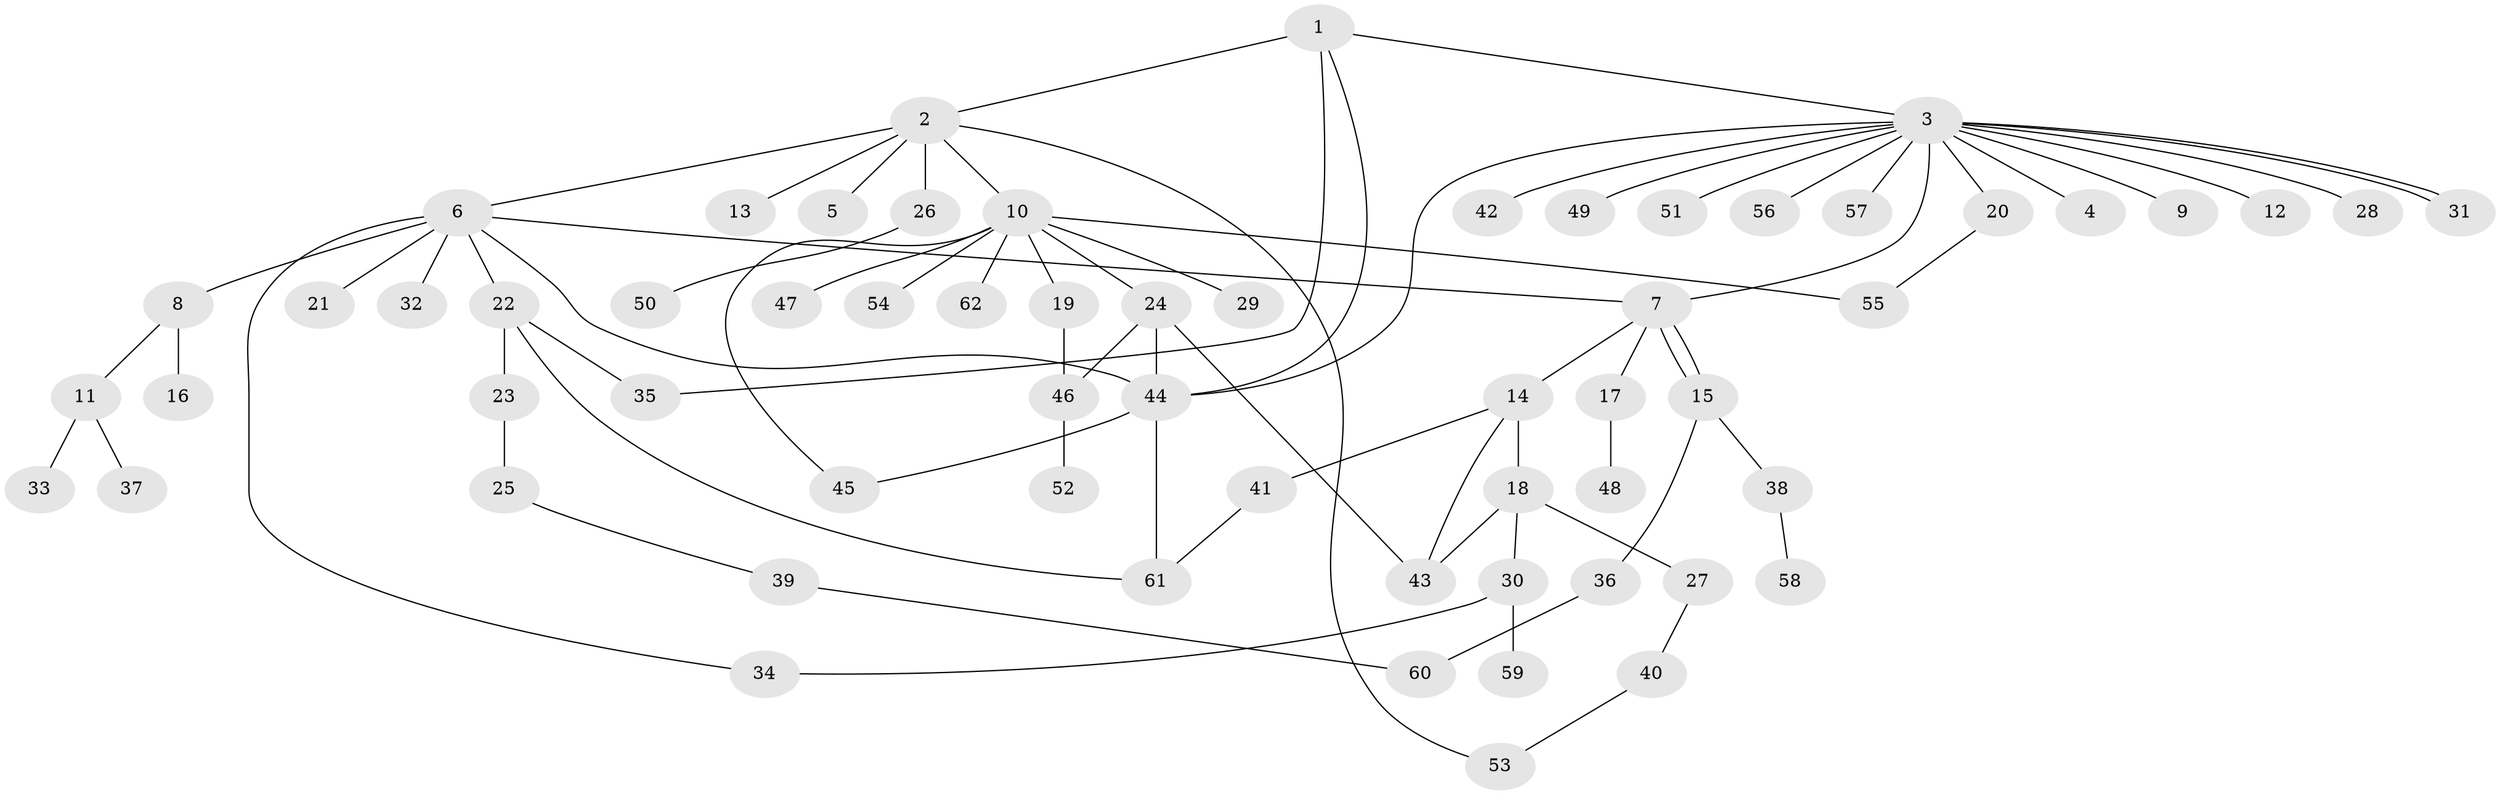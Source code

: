 // Generated by graph-tools (version 1.1) at 2025/14/03/09/25 04:14:24]
// undirected, 62 vertices, 78 edges
graph export_dot {
graph [start="1"]
  node [color=gray90,style=filled];
  1;
  2;
  3;
  4;
  5;
  6;
  7;
  8;
  9;
  10;
  11;
  12;
  13;
  14;
  15;
  16;
  17;
  18;
  19;
  20;
  21;
  22;
  23;
  24;
  25;
  26;
  27;
  28;
  29;
  30;
  31;
  32;
  33;
  34;
  35;
  36;
  37;
  38;
  39;
  40;
  41;
  42;
  43;
  44;
  45;
  46;
  47;
  48;
  49;
  50;
  51;
  52;
  53;
  54;
  55;
  56;
  57;
  58;
  59;
  60;
  61;
  62;
  1 -- 2;
  1 -- 3;
  1 -- 35;
  1 -- 44;
  2 -- 5;
  2 -- 6;
  2 -- 10;
  2 -- 13;
  2 -- 26;
  2 -- 53;
  3 -- 4;
  3 -- 7;
  3 -- 9;
  3 -- 12;
  3 -- 20;
  3 -- 28;
  3 -- 31;
  3 -- 31;
  3 -- 42;
  3 -- 44;
  3 -- 49;
  3 -- 51;
  3 -- 56;
  3 -- 57;
  6 -- 7;
  6 -- 8;
  6 -- 21;
  6 -- 22;
  6 -- 32;
  6 -- 34;
  6 -- 44;
  7 -- 14;
  7 -- 15;
  7 -- 15;
  7 -- 17;
  8 -- 11;
  8 -- 16;
  10 -- 19;
  10 -- 24;
  10 -- 29;
  10 -- 45;
  10 -- 47;
  10 -- 54;
  10 -- 55;
  10 -- 62;
  11 -- 33;
  11 -- 37;
  14 -- 18;
  14 -- 41;
  14 -- 43;
  15 -- 36;
  15 -- 38;
  17 -- 48;
  18 -- 27;
  18 -- 30;
  18 -- 43;
  19 -- 46;
  20 -- 55;
  22 -- 23;
  22 -- 35;
  22 -- 61;
  23 -- 25;
  24 -- 43;
  24 -- 44;
  24 -- 46;
  25 -- 39;
  26 -- 50;
  27 -- 40;
  30 -- 34;
  30 -- 59;
  36 -- 60;
  38 -- 58;
  39 -- 60;
  40 -- 53;
  41 -- 61;
  44 -- 45;
  44 -- 61;
  46 -- 52;
}
